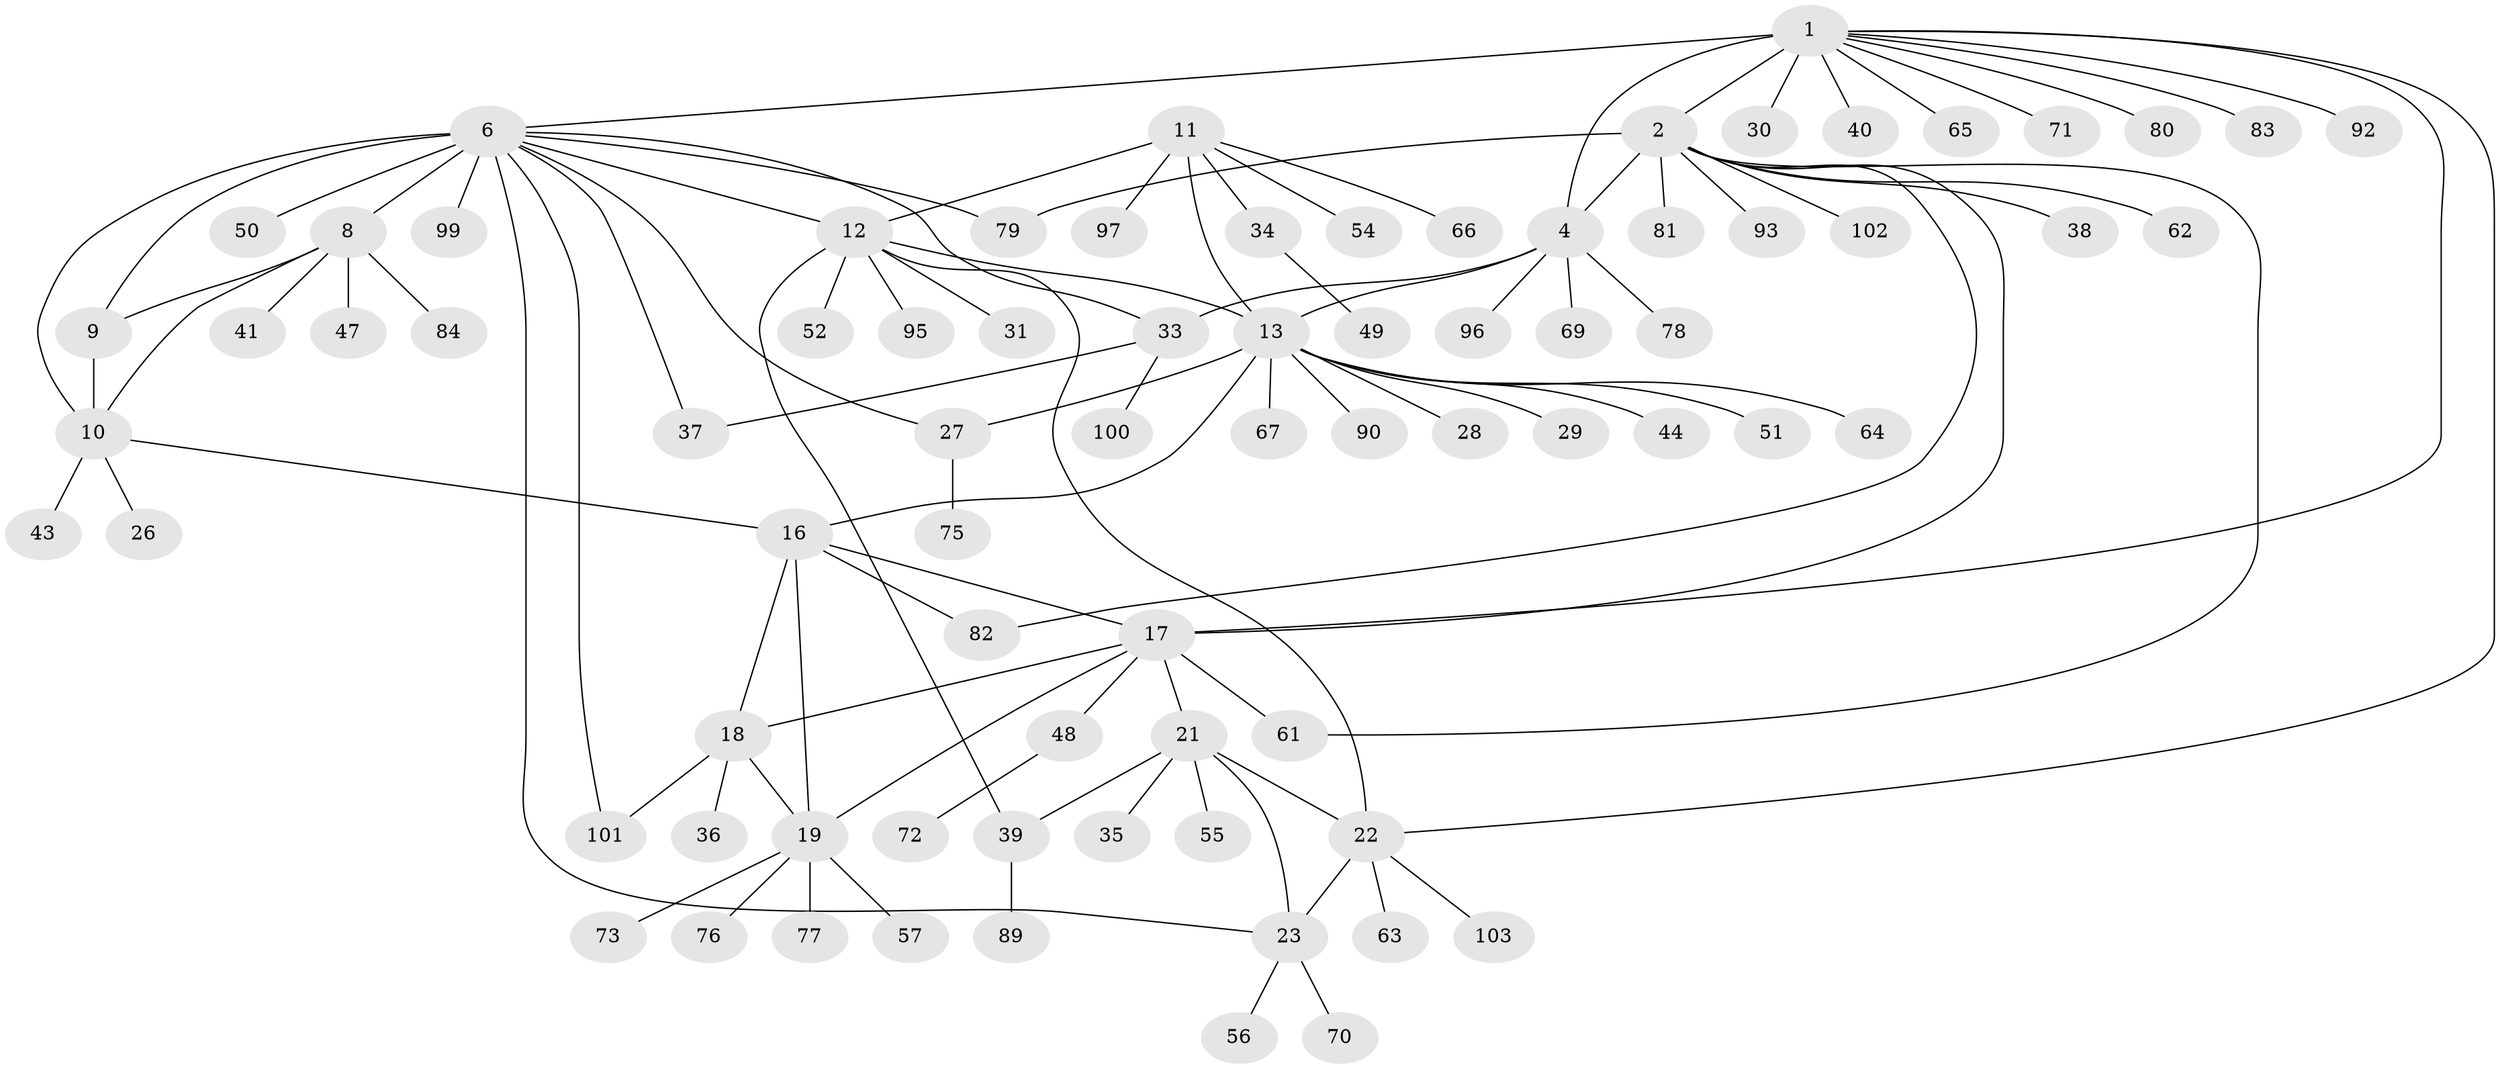 // original degree distribution, {7: 0.0380952380952381, 8: 0.06666666666666667, 9: 0.047619047619047616, 11: 0.01904761904761905, 5: 0.02857142857142857, 10: 0.009523809523809525, 4: 0.047619047619047616, 6: 0.009523809523809525, 1: 0.5619047619047619, 3: 0.02857142857142857, 2: 0.14285714285714285}
// Generated by graph-tools (version 1.1) at 2025/42/03/06/25 10:42:08]
// undirected, 78 vertices, 101 edges
graph export_dot {
graph [start="1"]
  node [color=gray90,style=filled];
  1 [super="+5"];
  2 [super="+3"];
  4 [super="+32"];
  6 [super="+7"];
  8 [super="+68"];
  9 [super="+91"];
  10 [super="+98"];
  11 [super="+14"];
  12 [super="+74"];
  13 [super="+15"];
  16 [super="+53"];
  17 [super="+59"];
  18 [super="+45"];
  19 [super="+20"];
  21 [super="+85"];
  22 [super="+25"];
  23 [super="+24"];
  26;
  27 [super="+42"];
  28;
  29;
  30;
  31;
  33 [super="+58"];
  34;
  35;
  36;
  37 [super="+60"];
  38;
  39 [super="+94"];
  40;
  41;
  43;
  44 [super="+46"];
  47;
  48;
  49;
  50;
  51 [super="+88"];
  52;
  54;
  55 [super="+86"];
  56;
  57;
  61;
  62;
  63;
  64;
  65;
  66;
  67;
  69 [super="+105"];
  70;
  71;
  72;
  73;
  75 [super="+104"];
  76;
  77;
  78;
  79;
  80;
  81;
  82 [super="+87"];
  83;
  84;
  89;
  90;
  92;
  93;
  95;
  96;
  97;
  99;
  100;
  101;
  102;
  103;
  1 -- 2 [weight=4];
  1 -- 4 [weight=2];
  1 -- 22;
  1 -- 92;
  1 -- 6;
  1 -- 65;
  1 -- 71;
  1 -- 40;
  1 -- 80;
  1 -- 17;
  1 -- 83;
  1 -- 30;
  2 -- 4 [weight=2];
  2 -- 17;
  2 -- 62;
  2 -- 82;
  2 -- 93;
  2 -- 38;
  2 -- 102;
  2 -- 79;
  2 -- 81;
  2 -- 61;
  4 -- 78;
  4 -- 96;
  4 -- 33;
  4 -- 69;
  4 -- 13;
  6 -- 8 [weight=2];
  6 -- 9 [weight=2];
  6 -- 10 [weight=2];
  6 -- 12;
  6 -- 33;
  6 -- 37;
  6 -- 79;
  6 -- 99;
  6 -- 101;
  6 -- 50;
  6 -- 27;
  6 -- 23;
  8 -- 9;
  8 -- 10;
  8 -- 41;
  8 -- 47;
  8 -- 84;
  9 -- 10;
  10 -- 16;
  10 -- 26;
  10 -- 43;
  11 -- 12 [weight=2];
  11 -- 13 [weight=4];
  11 -- 34;
  11 -- 54;
  11 -- 66;
  11 -- 97;
  12 -- 13 [weight=2];
  12 -- 22;
  12 -- 31;
  12 -- 52;
  12 -- 95;
  12 -- 39;
  13 -- 27;
  13 -- 29;
  13 -- 44;
  13 -- 51;
  13 -- 90;
  13 -- 64;
  13 -- 67;
  13 -- 16;
  13 -- 28;
  16 -- 17;
  16 -- 18;
  16 -- 19 [weight=2];
  16 -- 82;
  17 -- 18;
  17 -- 19 [weight=2];
  17 -- 21 [weight=2];
  17 -- 48;
  17 -- 61;
  18 -- 19 [weight=2];
  18 -- 36;
  18 -- 101;
  19 -- 57;
  19 -- 73;
  19 -- 76;
  19 -- 77;
  21 -- 22 [weight=2];
  21 -- 23 [weight=2];
  21 -- 35;
  21 -- 39;
  21 -- 55;
  22 -- 23 [weight=4];
  22 -- 63;
  22 -- 103;
  23 -- 56;
  23 -- 70;
  27 -- 75;
  33 -- 100;
  33 -- 37;
  34 -- 49;
  39 -- 89;
  48 -- 72;
}
